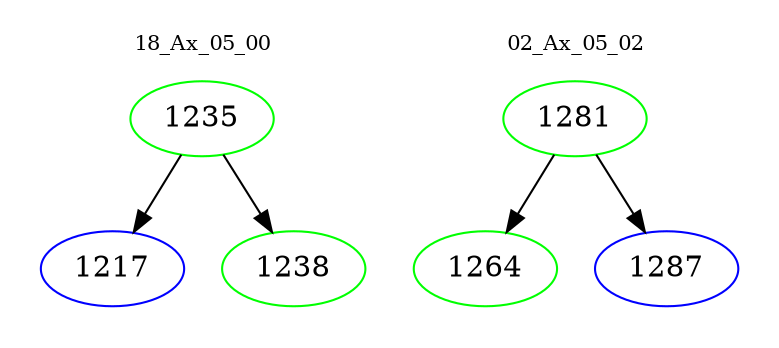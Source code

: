 digraph{
subgraph cluster_0 {
color = white
label = "18_Ax_05_00";
fontsize=10;
T0_1235 [label="1235", color="green"]
T0_1235 -> T0_1217 [color="black"]
T0_1217 [label="1217", color="blue"]
T0_1235 -> T0_1238 [color="black"]
T0_1238 [label="1238", color="green"]
}
subgraph cluster_1 {
color = white
label = "02_Ax_05_02";
fontsize=10;
T1_1281 [label="1281", color="green"]
T1_1281 -> T1_1264 [color="black"]
T1_1264 [label="1264", color="green"]
T1_1281 -> T1_1287 [color="black"]
T1_1287 [label="1287", color="blue"]
}
}
